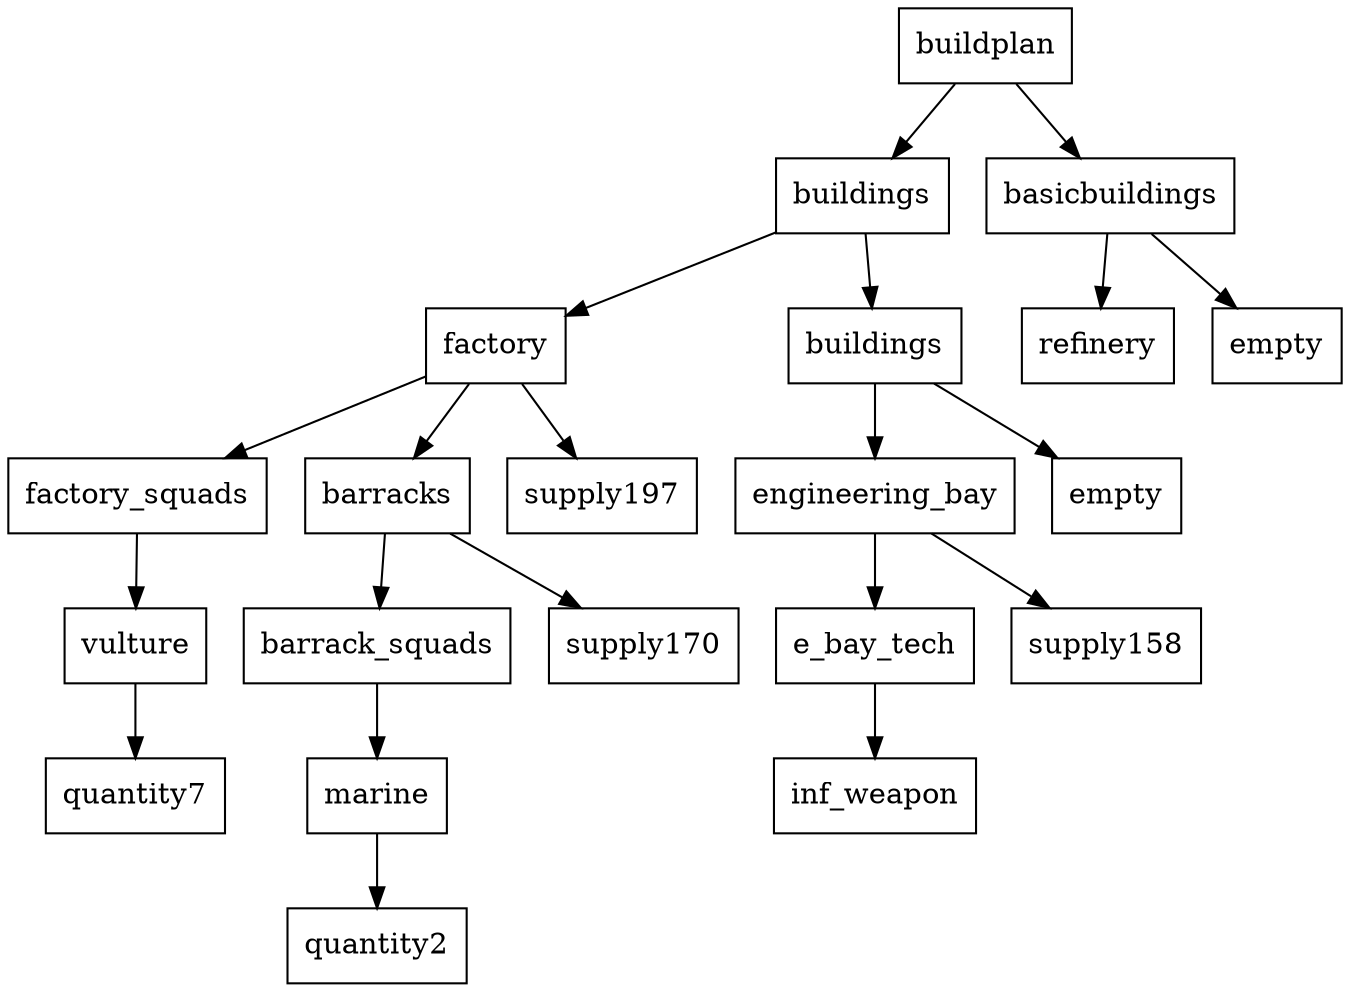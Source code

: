 digraph g {
graph [ordering=out];
node [shape=rectangle];
n[label = "buildplan"];
n0[label = "buildings"];
n00[label = "factory"];
n000[label = "factory_squads"];
n0000[label = "vulture"];
n00000[label = "quantity7"];
n0000 -> n00000;
n000 -> n0000;
n00 -> n000;
n001[label = "barracks"];
n0010[label = "barrack_squads"];
n00100[label = "marine"];
n001000[label = "quantity2"];
n00100 -> n001000;
n0010 -> n00100;
n001 -> n0010;
n0011[label = "supply170"];
n001 -> n0011;
n00 -> n001;
n002[label = "supply197"];
n00 -> n002;
n0 -> n00;
n01[label = "buildings"];
n010[label = "engineering_bay"];
n0100[label = "e_bay_tech"];
n01000[label = "inf_weapon"];
n0100 -> n01000;
n010 -> n0100;
n0101[label = "supply158"];
n010 -> n0101;
n01 -> n010;
n011[label = "empty"];
n01 -> n011;
n0 -> n01;
n -> n0;
n1[label = "basicbuildings"];
n10[label = "refinery"];
n1 -> n10;
n11[label = "empty"];
n1 -> n11;
n -> n1;
}

